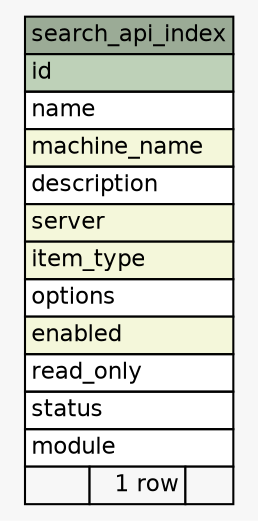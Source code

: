 // dot 2.30.1 on Mac OS X 10.8.3
// SchemaSpy rev 590
digraph "search_api_index" {
  graph [
    rankdir="RL"
    bgcolor="#f7f7f7"
    nodesep="0.18"
    ranksep="0.46"
    fontname="Helvetica"
    fontsize="11"
  ];
  node [
    fontname="Helvetica"
    fontsize="11"
    shape="plaintext"
  ];
  edge [
    arrowsize="0.8"
  ];
  "search_api_index" [
    label=<
    <TABLE BORDER="0" CELLBORDER="1" CELLSPACING="0" BGCOLOR="#ffffff">
      <TR><TD COLSPAN="3" BGCOLOR="#9bab96" ALIGN="CENTER">search_api_index</TD></TR>
      <TR><TD PORT="id" COLSPAN="3" BGCOLOR="#bed1b8" ALIGN="LEFT">id</TD></TR>
      <TR><TD PORT="name" COLSPAN="3" ALIGN="LEFT">name</TD></TR>
      <TR><TD PORT="machine_name" COLSPAN="3" BGCOLOR="#f4f7da" ALIGN="LEFT">machine_name</TD></TR>
      <TR><TD PORT="description" COLSPAN="3" ALIGN="LEFT">description</TD></TR>
      <TR><TD PORT="server" COLSPAN="3" BGCOLOR="#f4f7da" ALIGN="LEFT">server</TD></TR>
      <TR><TD PORT="item_type" COLSPAN="3" BGCOLOR="#f4f7da" ALIGN="LEFT">item_type</TD></TR>
      <TR><TD PORT="options" COLSPAN="3" ALIGN="LEFT">options</TD></TR>
      <TR><TD PORT="enabled" COLSPAN="3" BGCOLOR="#f4f7da" ALIGN="LEFT">enabled</TD></TR>
      <TR><TD PORT="read_only" COLSPAN="3" ALIGN="LEFT">read_only</TD></TR>
      <TR><TD PORT="status" COLSPAN="3" ALIGN="LEFT">status</TD></TR>
      <TR><TD PORT="module" COLSPAN="3" ALIGN="LEFT">module</TD></TR>
      <TR><TD ALIGN="LEFT" BGCOLOR="#f7f7f7">  </TD><TD ALIGN="RIGHT" BGCOLOR="#f7f7f7">1 row</TD><TD ALIGN="RIGHT" BGCOLOR="#f7f7f7">  </TD></TR>
    </TABLE>>
    URL="tables/search_api_index.html"
    tooltip="search_api_index"
  ];
}
